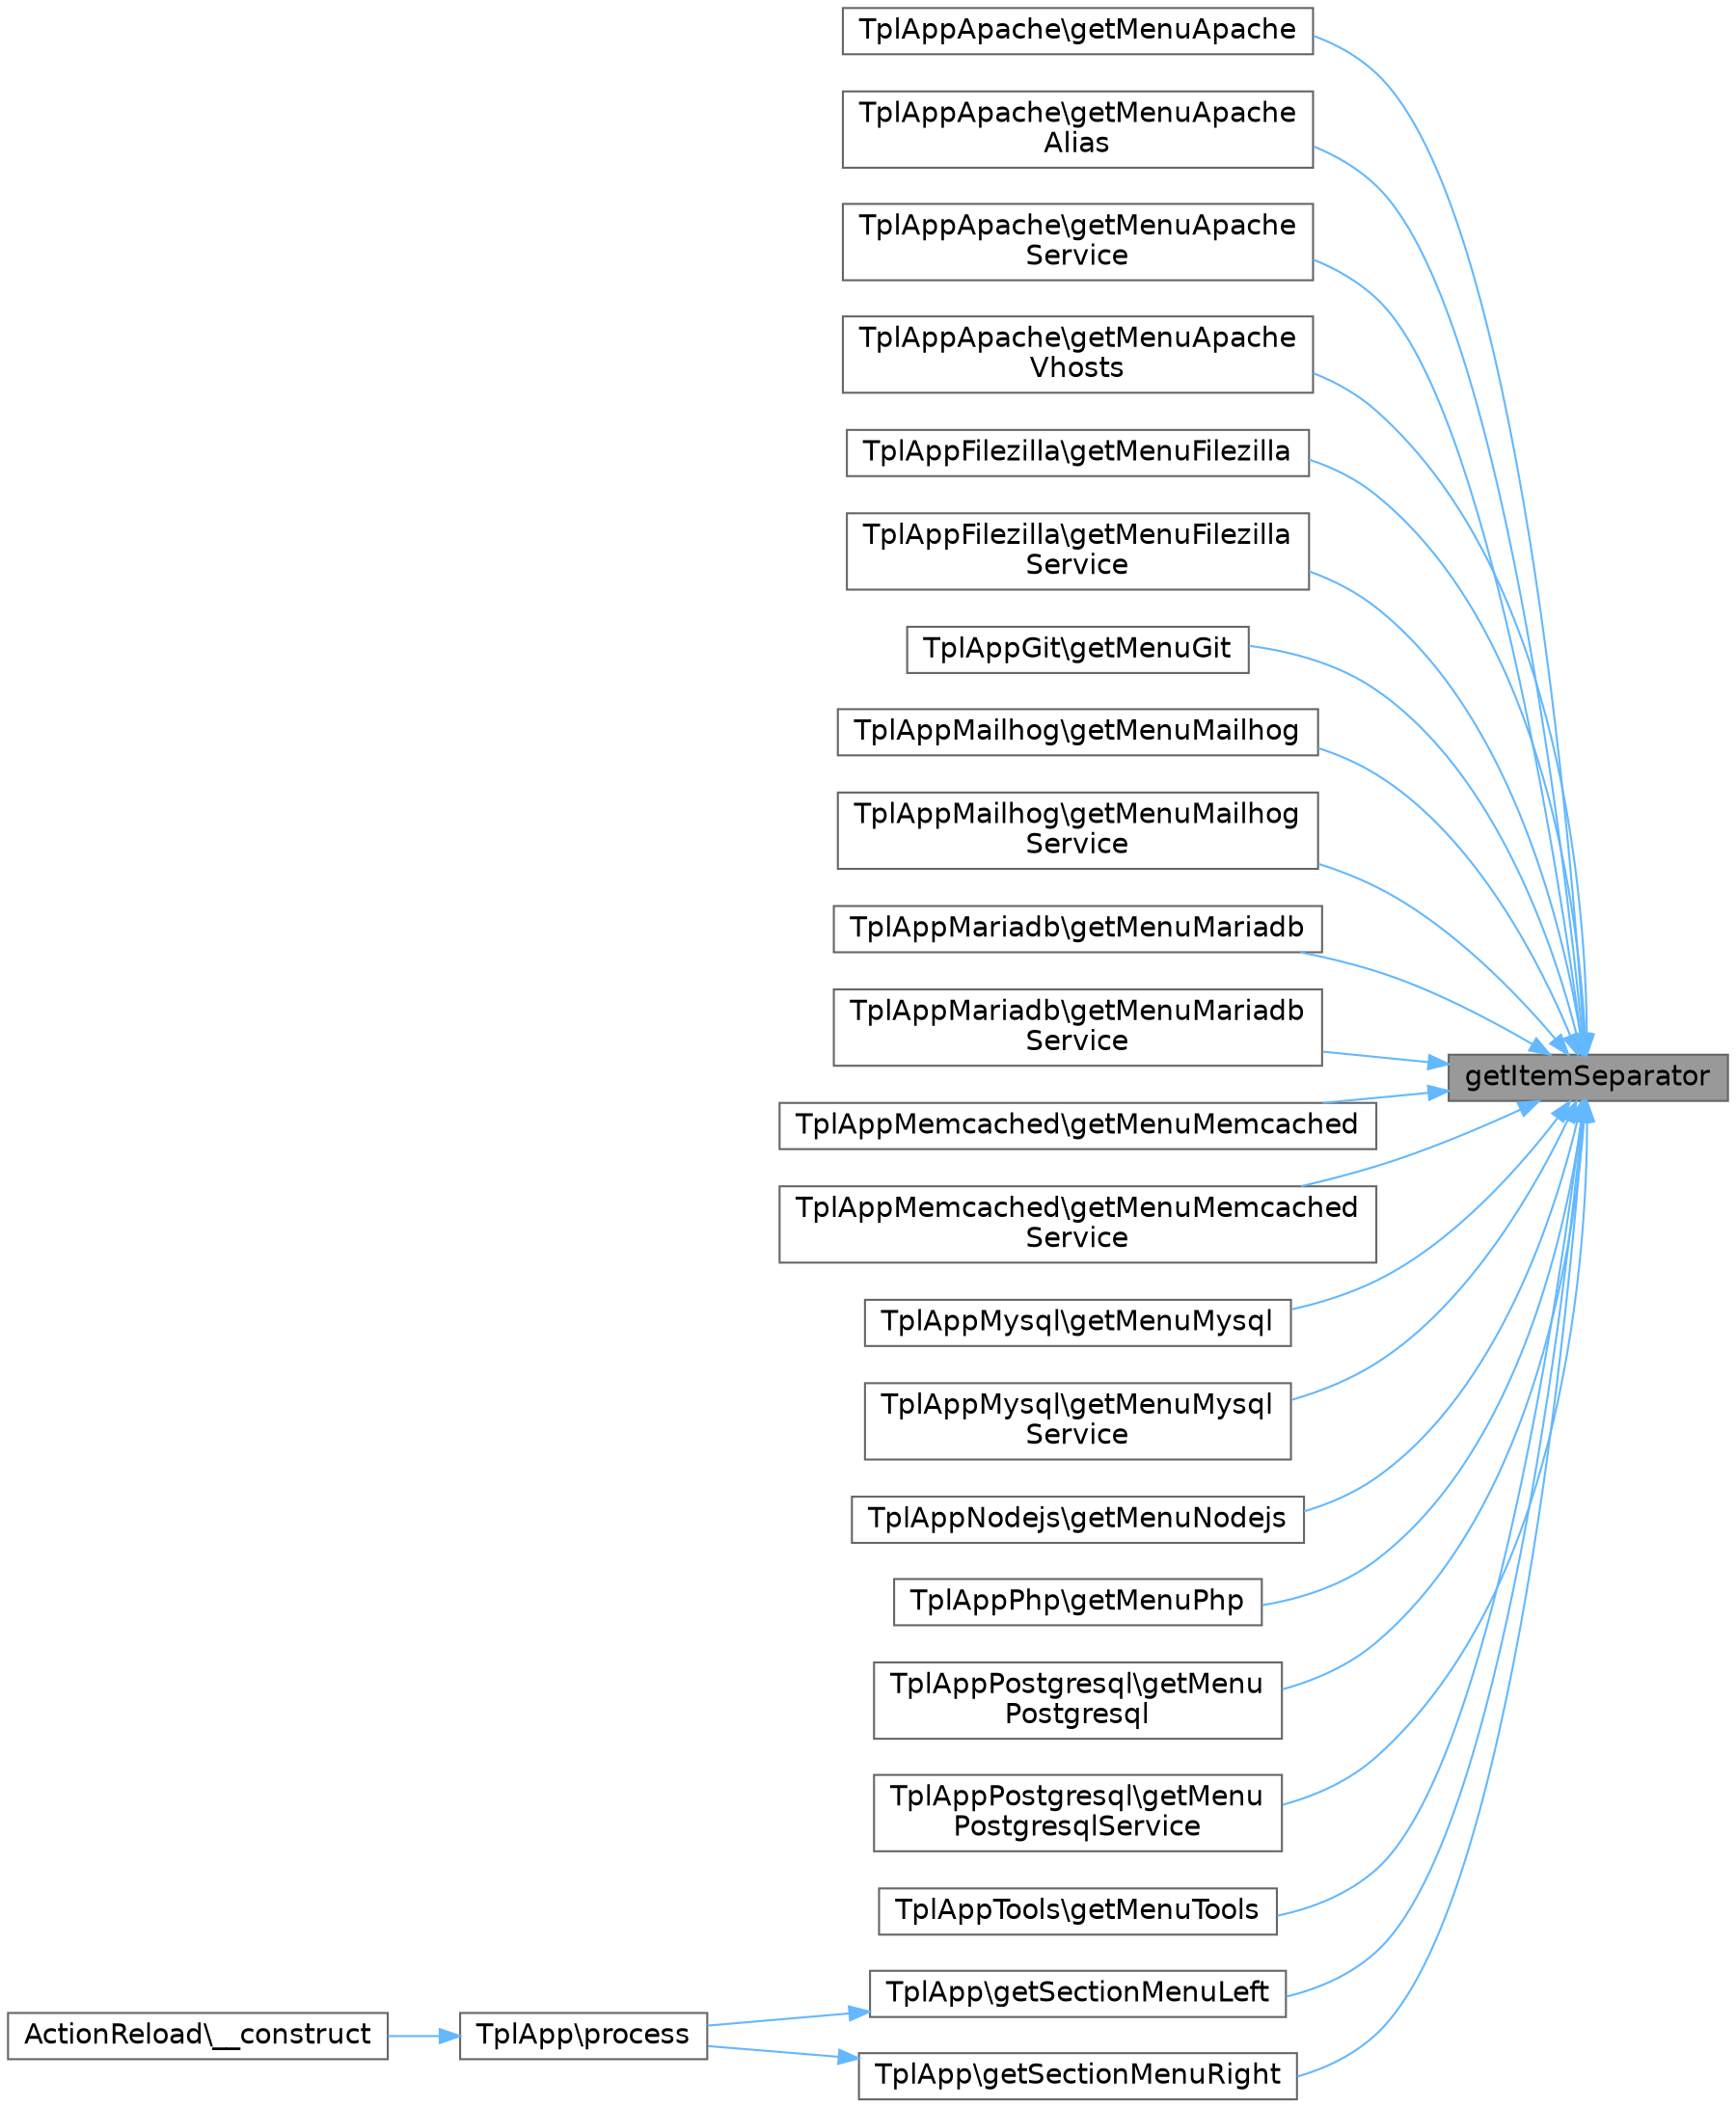 digraph "getItemSeparator"
{
 // LATEX_PDF_SIZE
  bgcolor="transparent";
  edge [fontname=Helvetica,fontsize=14,labelfontname=Helvetica,labelfontsize=14];
  node [fontname=Helvetica,fontsize=14,shape=box,height=0.2,width=0.4];
  rankdir="RL";
  Node1 [id="Node000001",label="getItemSeparator",height=0.2,width=0.4,color="gray40", fillcolor="grey60", style="filled", fontcolor="black",tooltip=" "];
  Node1 -> Node2 [id="edge1_Node000001_Node000002",dir="back",color="steelblue1",style="solid",tooltip=" "];
  Node2 [id="Node000002",label="TplAppApache\\getMenuApache",height=0.2,width=0.4,color="grey40", fillcolor="white", style="filled",URL="$d9/d51/classTplAppApache.html#a3e419c49a19865d7a04e1fad12ad9330",tooltip=" "];
  Node1 -> Node3 [id="edge2_Node000001_Node000003",dir="back",color="steelblue1",style="solid",tooltip=" "];
  Node3 [id="Node000003",label="TplAppApache\\getMenuApache\lAlias",height=0.2,width=0.4,color="grey40", fillcolor="white", style="filled",URL="$d9/d51/classTplAppApache.html#a1bdb548e345a728beabe81af1e6e0b99",tooltip=" "];
  Node1 -> Node4 [id="edge3_Node000001_Node000004",dir="back",color="steelblue1",style="solid",tooltip=" "];
  Node4 [id="Node000004",label="TplAppApache\\getMenuApache\lService",height=0.2,width=0.4,color="grey40", fillcolor="white", style="filled",URL="$d9/d51/classTplAppApache.html#ae3f37e9e7665b6897e0d8e75e54d98e4",tooltip=" "];
  Node1 -> Node5 [id="edge4_Node000001_Node000005",dir="back",color="steelblue1",style="solid",tooltip=" "];
  Node5 [id="Node000005",label="TplAppApache\\getMenuApache\lVhosts",height=0.2,width=0.4,color="grey40", fillcolor="white", style="filled",URL="$d9/d51/classTplAppApache.html#afbb308040f12e0035f50d0a6b801ed57",tooltip=" "];
  Node1 -> Node6 [id="edge5_Node000001_Node000006",dir="back",color="steelblue1",style="solid",tooltip=" "];
  Node6 [id="Node000006",label="TplAppFilezilla\\getMenuFilezilla",height=0.2,width=0.4,color="grey40", fillcolor="white", style="filled",URL="$d0/d23/classTplAppFilezilla.html#a10c27530edc1a460355637d330e2c609",tooltip=" "];
  Node1 -> Node7 [id="edge6_Node000001_Node000007",dir="back",color="steelblue1",style="solid",tooltip=" "];
  Node7 [id="Node000007",label="TplAppFilezilla\\getMenuFilezilla\lService",height=0.2,width=0.4,color="grey40", fillcolor="white", style="filled",URL="$d0/d23/classTplAppFilezilla.html#a03f5d05e3dfa5f877aab6e0c10ebd1b4",tooltip=" "];
  Node1 -> Node8 [id="edge7_Node000001_Node000008",dir="back",color="steelblue1",style="solid",tooltip=" "];
  Node8 [id="Node000008",label="TplAppGit\\getMenuGit",height=0.2,width=0.4,color="grey40", fillcolor="white", style="filled",URL="$d0/dbb/classTplAppGit.html#acb0ae163fa24596a41e7e7fd0b7fa152",tooltip=" "];
  Node1 -> Node9 [id="edge8_Node000001_Node000009",dir="back",color="steelblue1",style="solid",tooltip=" "];
  Node9 [id="Node000009",label="TplAppMailhog\\getMenuMailhog",height=0.2,width=0.4,color="grey40", fillcolor="white", style="filled",URL="$d4/d8a/classTplAppMailhog.html#a250dbde550f570fae6318621d59d76d4",tooltip=" "];
  Node1 -> Node10 [id="edge9_Node000001_Node000010",dir="back",color="steelblue1",style="solid",tooltip=" "];
  Node10 [id="Node000010",label="TplAppMailhog\\getMenuMailhog\lService",height=0.2,width=0.4,color="grey40", fillcolor="white", style="filled",URL="$d4/d8a/classTplAppMailhog.html#ac5dcc95326288cbfc3743aeb1051756f",tooltip=" "];
  Node1 -> Node11 [id="edge10_Node000001_Node000011",dir="back",color="steelblue1",style="solid",tooltip=" "];
  Node11 [id="Node000011",label="TplAppMariadb\\getMenuMariadb",height=0.2,width=0.4,color="grey40", fillcolor="white", style="filled",URL="$d4/de1/classTplAppMariadb.html#ad53f7fbab9e36efd4c3d63ec90a73512",tooltip=" "];
  Node1 -> Node12 [id="edge11_Node000001_Node000012",dir="back",color="steelblue1",style="solid",tooltip=" "];
  Node12 [id="Node000012",label="TplAppMariadb\\getMenuMariadb\lService",height=0.2,width=0.4,color="grey40", fillcolor="white", style="filled",URL="$d4/de1/classTplAppMariadb.html#ae9d5502077c65e304d88c4c67965e28d",tooltip=" "];
  Node1 -> Node13 [id="edge12_Node000001_Node000013",dir="back",color="steelblue1",style="solid",tooltip=" "];
  Node13 [id="Node000013",label="TplAppMemcached\\getMenuMemcached",height=0.2,width=0.4,color="grey40", fillcolor="white", style="filled",URL="$d8/dff/classTplAppMemcached.html#a9d1af66259a2fc7e77795a5aadf69628",tooltip=" "];
  Node1 -> Node14 [id="edge13_Node000001_Node000014",dir="back",color="steelblue1",style="solid",tooltip=" "];
  Node14 [id="Node000014",label="TplAppMemcached\\getMenuMemcached\lService",height=0.2,width=0.4,color="grey40", fillcolor="white", style="filled",URL="$d8/dff/classTplAppMemcached.html#a1fb14c60fdf39da4130ba91e5fc46e3f",tooltip=" "];
  Node1 -> Node15 [id="edge14_Node000001_Node000015",dir="back",color="steelblue1",style="solid",tooltip=" "];
  Node15 [id="Node000015",label="TplAppMysql\\getMenuMysql",height=0.2,width=0.4,color="grey40", fillcolor="white", style="filled",URL="$d6/d19/classTplAppMysql.html#a3239c5537b97cef2824d2c9a00abb906",tooltip=" "];
  Node1 -> Node16 [id="edge15_Node000001_Node000016",dir="back",color="steelblue1",style="solid",tooltip=" "];
  Node16 [id="Node000016",label="TplAppMysql\\getMenuMysql\lService",height=0.2,width=0.4,color="grey40", fillcolor="white", style="filled",URL="$d6/d19/classTplAppMysql.html#a4da84828a7e4619bfe802d220f390334",tooltip=" "];
  Node1 -> Node17 [id="edge16_Node000001_Node000017",dir="back",color="steelblue1",style="solid",tooltip=" "];
  Node17 [id="Node000017",label="TplAppNodejs\\getMenuNodejs",height=0.2,width=0.4,color="grey40", fillcolor="white", style="filled",URL="$dc/d32/classTplAppNodejs.html#a02745b2ee80d5c7bc141af8c18b5b015",tooltip=" "];
  Node1 -> Node18 [id="edge17_Node000001_Node000018",dir="back",color="steelblue1",style="solid",tooltip=" "];
  Node18 [id="Node000018",label="TplAppPhp\\getMenuPhp",height=0.2,width=0.4,color="grey40", fillcolor="white", style="filled",URL="$d0/d1a/classTplAppPhp.html#a4cf22d0f866e90f183eb881b1e52f57b",tooltip=" "];
  Node1 -> Node19 [id="edge18_Node000001_Node000019",dir="back",color="steelblue1",style="solid",tooltip=" "];
  Node19 [id="Node000019",label="TplAppPostgresql\\getMenu\lPostgresql",height=0.2,width=0.4,color="grey40", fillcolor="white", style="filled",URL="$d3/d1b/classTplAppPostgresql.html#a7fd978ef4c03807dd34b06326254a391",tooltip=" "];
  Node1 -> Node20 [id="edge19_Node000001_Node000020",dir="back",color="steelblue1",style="solid",tooltip=" "];
  Node20 [id="Node000020",label="TplAppPostgresql\\getMenu\lPostgresqlService",height=0.2,width=0.4,color="grey40", fillcolor="white", style="filled",URL="$d3/d1b/classTplAppPostgresql.html#a474729596b3b93c71c503c3bbfb55089",tooltip=" "];
  Node1 -> Node21 [id="edge20_Node000001_Node000021",dir="back",color="steelblue1",style="solid",tooltip=" "];
  Node21 [id="Node000021",label="TplAppTools\\getMenuTools",height=0.2,width=0.4,color="grey40", fillcolor="white", style="filled",URL="$dc/dd8/classTplAppTools.html#a312feb5750ea4ad929903efe71e58882",tooltip=" "];
  Node1 -> Node22 [id="edge21_Node000001_Node000022",dir="back",color="steelblue1",style="solid",tooltip=" "];
  Node22 [id="Node000022",label="TplApp\\getSectionMenuLeft",height=0.2,width=0.4,color="grey40", fillcolor="white", style="filled",URL="$d1/d65/classTplApp.html#a3af91359ec48328e33b633e450cccaf3",tooltip=" "];
  Node22 -> Node23 [id="edge22_Node000022_Node000023",dir="back",color="steelblue1",style="solid",tooltip=" "];
  Node23 [id="Node000023",label="TplApp\\process",height=0.2,width=0.4,color="grey40", fillcolor="white", style="filled",URL="$d1/d65/classTplApp.html#a5b3838bb1c8bd255aa6f2d5fc48f38d5",tooltip=" "];
  Node23 -> Node24 [id="edge23_Node000023_Node000024",dir="back",color="steelblue1",style="solid",tooltip=" "];
  Node24 [id="Node000024",label="ActionReload\\__construct",height=0.2,width=0.4,color="grey40", fillcolor="white", style="filled",URL="$dd/dea/classActionReload.html#a57b60b4976a2c5d1e40f2d11aa72aa7d",tooltip=" "];
  Node1 -> Node25 [id="edge24_Node000001_Node000025",dir="back",color="steelblue1",style="solid",tooltip=" "];
  Node25 [id="Node000025",label="TplApp\\getSectionMenuRight",height=0.2,width=0.4,color="grey40", fillcolor="white", style="filled",URL="$d1/d65/classTplApp.html#a5256365f47e4af250396df59cc770cea",tooltip=" "];
  Node25 -> Node23 [id="edge25_Node000025_Node000023",dir="back",color="steelblue1",style="solid",tooltip=" "];
}

